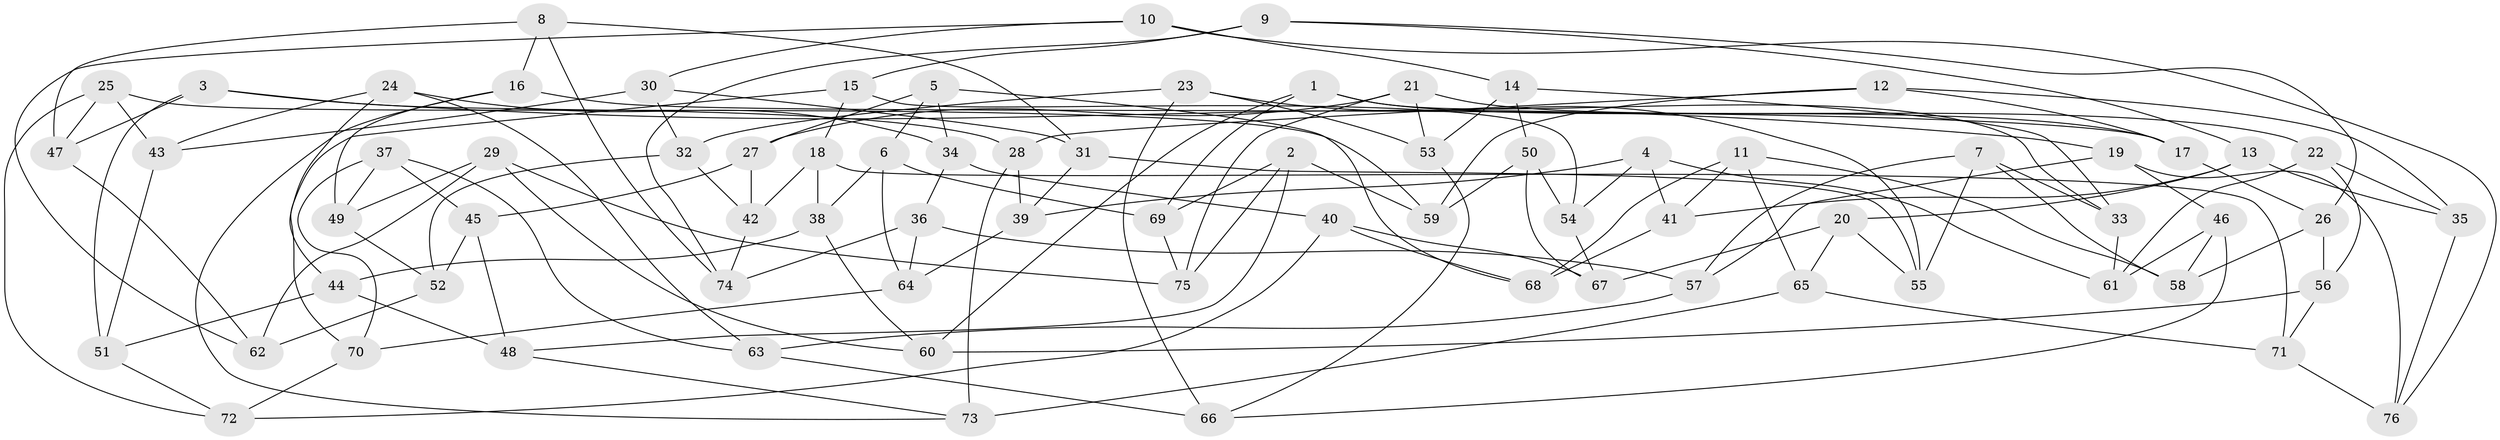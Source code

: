// Generated by graph-tools (version 1.1) at 2025/38/03/09/25 02:38:02]
// undirected, 76 vertices, 152 edges
graph export_dot {
graph [start="1"]
  node [color=gray90,style=filled];
  1;
  2;
  3;
  4;
  5;
  6;
  7;
  8;
  9;
  10;
  11;
  12;
  13;
  14;
  15;
  16;
  17;
  18;
  19;
  20;
  21;
  22;
  23;
  24;
  25;
  26;
  27;
  28;
  29;
  30;
  31;
  32;
  33;
  34;
  35;
  36;
  37;
  38;
  39;
  40;
  41;
  42;
  43;
  44;
  45;
  46;
  47;
  48;
  49;
  50;
  51;
  52;
  53;
  54;
  55;
  56;
  57;
  58;
  59;
  60;
  61;
  62;
  63;
  64;
  65;
  66;
  67;
  68;
  69;
  70;
  71;
  72;
  73;
  74;
  75;
  76;
  1 -- 17;
  1 -- 69;
  1 -- 60;
  1 -- 33;
  2 -- 59;
  2 -- 69;
  2 -- 48;
  2 -- 75;
  3 -- 51;
  3 -- 19;
  3 -- 28;
  3 -- 47;
  4 -- 39;
  4 -- 41;
  4 -- 61;
  4 -- 54;
  5 -- 68;
  5 -- 27;
  5 -- 34;
  5 -- 6;
  6 -- 64;
  6 -- 69;
  6 -- 38;
  7 -- 58;
  7 -- 33;
  7 -- 55;
  7 -- 57;
  8 -- 74;
  8 -- 47;
  8 -- 16;
  8 -- 31;
  9 -- 26;
  9 -- 74;
  9 -- 15;
  9 -- 13;
  10 -- 76;
  10 -- 14;
  10 -- 30;
  10 -- 62;
  11 -- 68;
  11 -- 41;
  11 -- 65;
  11 -- 58;
  12 -- 35;
  12 -- 28;
  12 -- 17;
  12 -- 59;
  13 -- 41;
  13 -- 20;
  13 -- 35;
  14 -- 33;
  14 -- 50;
  14 -- 53;
  15 -- 70;
  15 -- 54;
  15 -- 18;
  16 -- 17;
  16 -- 73;
  16 -- 49;
  17 -- 26;
  18 -- 42;
  18 -- 71;
  18 -- 38;
  19 -- 76;
  19 -- 57;
  19 -- 46;
  20 -- 67;
  20 -- 55;
  20 -- 65;
  21 -- 53;
  21 -- 27;
  21 -- 22;
  21 -- 75;
  22 -- 56;
  22 -- 61;
  22 -- 35;
  23 -- 53;
  23 -- 66;
  23 -- 32;
  23 -- 55;
  24 -- 43;
  24 -- 44;
  24 -- 63;
  24 -- 34;
  25 -- 43;
  25 -- 59;
  25 -- 72;
  25 -- 47;
  26 -- 56;
  26 -- 58;
  27 -- 45;
  27 -- 42;
  28 -- 39;
  28 -- 73;
  29 -- 49;
  29 -- 75;
  29 -- 60;
  29 -- 62;
  30 -- 31;
  30 -- 32;
  30 -- 43;
  31 -- 55;
  31 -- 39;
  32 -- 42;
  32 -- 52;
  33 -- 61;
  34 -- 36;
  34 -- 40;
  35 -- 76;
  36 -- 64;
  36 -- 74;
  36 -- 57;
  37 -- 45;
  37 -- 70;
  37 -- 49;
  37 -- 63;
  38 -- 60;
  38 -- 44;
  39 -- 64;
  40 -- 68;
  40 -- 72;
  40 -- 67;
  41 -- 68;
  42 -- 74;
  43 -- 51;
  44 -- 48;
  44 -- 51;
  45 -- 52;
  45 -- 48;
  46 -- 58;
  46 -- 66;
  46 -- 61;
  47 -- 62;
  48 -- 73;
  49 -- 52;
  50 -- 54;
  50 -- 59;
  50 -- 67;
  51 -- 72;
  52 -- 62;
  53 -- 66;
  54 -- 67;
  56 -- 60;
  56 -- 71;
  57 -- 63;
  63 -- 66;
  64 -- 70;
  65 -- 73;
  65 -- 71;
  69 -- 75;
  70 -- 72;
  71 -- 76;
}

